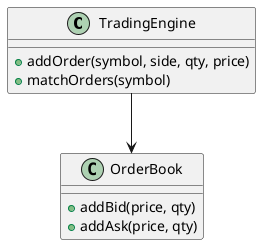 @startuml
class TradingEngine {
  +addOrder(symbol, side, qty, price)
  +matchOrders(symbol)
}
class OrderBook {
  +addBid(price, qty)
  +addAsk(price, qty)
}
TradingEngine --> OrderBook
@enduml
